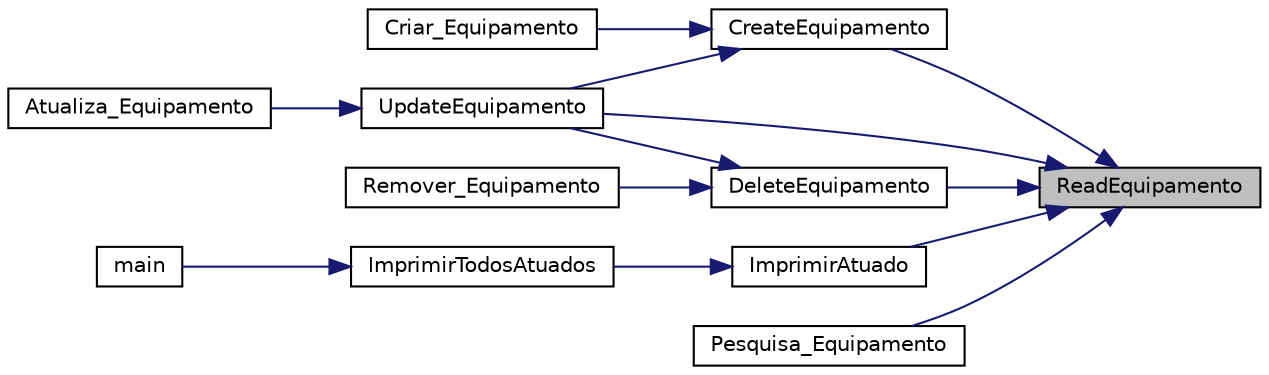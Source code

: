 digraph "ReadEquipamento"
{
 // LATEX_PDF_SIZE
  edge [fontname="Helvetica",fontsize="10",labelfontname="Helvetica",labelfontsize="10"];
  node [fontname="Helvetica",fontsize="10",shape=record];
  rankdir="RL";
  Node1 [label="ReadEquipamento",height=0.2,width=0.4,color="black", fillcolor="grey75", style="filled", fontcolor="black",tooltip=" "];
  Node1 -> Node2 [dir="back",color="midnightblue",fontsize="10",style="solid",fontname="Helvetica"];
  Node2 [label="CreateEquipamento",height=0.2,width=0.4,color="black", fillcolor="white", style="filled",URL="$_equipamento_8h.html#ac81e4ee1287e15773dfe7e62d210993a",tooltip=" "];
  Node2 -> Node3 [dir="back",color="midnightblue",fontsize="10",style="solid",fontname="Helvetica"];
  Node3 [label="Criar_Equipamento",height=0.2,width=0.4,color="black", fillcolor="white", style="filled",URL="$_interface_8h.html#a85ffbc45eb748b2768abf04cf01b9075",tooltip=" "];
  Node2 -> Node4 [dir="back",color="midnightblue",fontsize="10",style="solid",fontname="Helvetica"];
  Node4 [label="UpdateEquipamento",height=0.2,width=0.4,color="black", fillcolor="white", style="filled",URL="$_equipamento_8h.html#ae4c044d3610ece5da6026a8a2a837930",tooltip=" "];
  Node4 -> Node5 [dir="back",color="midnightblue",fontsize="10",style="solid",fontname="Helvetica"];
  Node5 [label="Atualiza_Equipamento",height=0.2,width=0.4,color="black", fillcolor="white", style="filled",URL="$_interface_8h.html#aaa354c57bfc2baab00c9de9973c46c0c",tooltip=" "];
  Node1 -> Node6 [dir="back",color="midnightblue",fontsize="10",style="solid",fontname="Helvetica"];
  Node6 [label="DeleteEquipamento",height=0.2,width=0.4,color="black", fillcolor="white", style="filled",URL="$_equipamento_8h.html#af6fc89173f09843c31c2b2d3aa055d53",tooltip=" "];
  Node6 -> Node7 [dir="back",color="midnightblue",fontsize="10",style="solid",fontname="Helvetica"];
  Node7 [label="Remover_Equipamento",height=0.2,width=0.4,color="black", fillcolor="white", style="filled",URL="$_interface_8h.html#a12a15837cbfb35212139743228210559",tooltip=" "];
  Node6 -> Node4 [dir="back",color="midnightblue",fontsize="10",style="solid",fontname="Helvetica"];
  Node1 -> Node8 [dir="back",color="midnightblue",fontsize="10",style="solid",fontname="Helvetica"];
  Node8 [label="ImprimirAtuado",height=0.2,width=0.4,color="black", fillcolor="white", style="filled",URL="$_interface_8h.html#aa0105c99219476ae45e1e5fc588e1bb7",tooltip=" "];
  Node8 -> Node9 [dir="back",color="midnightblue",fontsize="10",style="solid",fontname="Helvetica"];
  Node9 [label="ImprimirTodosAtuados",height=0.2,width=0.4,color="black", fillcolor="white", style="filled",URL="$_interface_8h.html#a4f87a2e428d129a41c2b3210a0cfd0a1",tooltip=" "];
  Node9 -> Node10 [dir="back",color="midnightblue",fontsize="10",style="solid",fontname="Helvetica"];
  Node10 [label="main",height=0.2,width=0.4,color="black", fillcolor="white", style="filled",URL="$_sistema_8c.html#ae66f6b31b5ad750f1fe042a706a4e3d4",tooltip=" "];
  Node1 -> Node11 [dir="back",color="midnightblue",fontsize="10",style="solid",fontname="Helvetica"];
  Node11 [label="Pesquisa_Equipamento",height=0.2,width=0.4,color="black", fillcolor="white", style="filled",URL="$_interface_8h.html#a0c3b567a6858c3a921c52bd105e6f459",tooltip=" "];
  Node1 -> Node4 [dir="back",color="midnightblue",fontsize="10",style="solid",fontname="Helvetica"];
}
